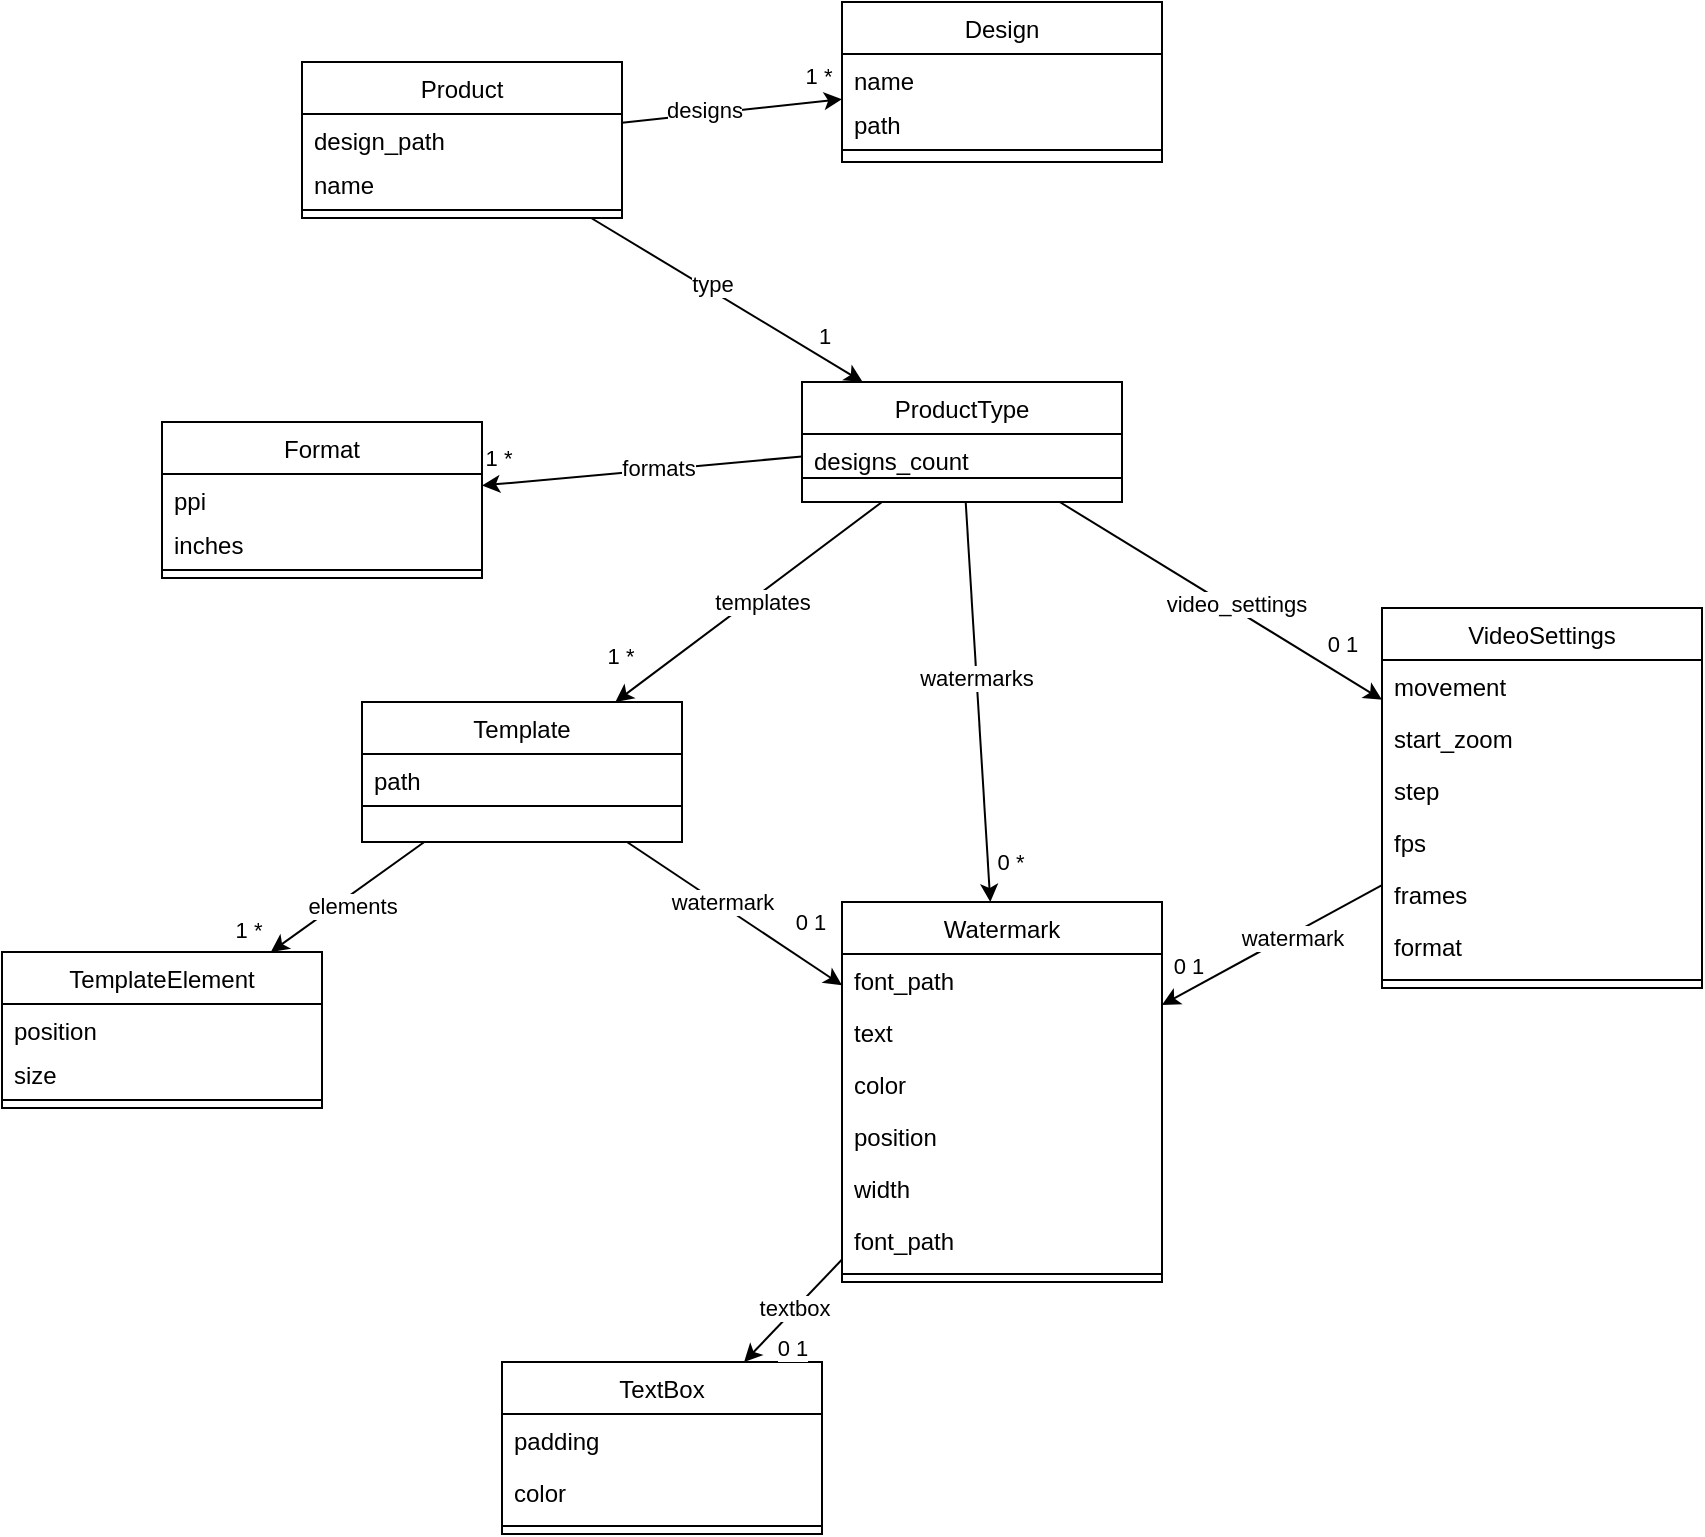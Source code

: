 <mxfile version="21.1.5" type="github">
  <diagram id="C5RBs43oDa-KdzZeNtuy" name="Page-1">
    <mxGraphModel dx="1434" dy="866" grid="1" gridSize="10" guides="1" tooltips="1" connect="1" arrows="1" fold="1" page="1" pageScale="1" pageWidth="827" pageHeight="1169" math="0" shadow="0">
      <root>
        <mxCell id="WIyWlLk6GJQsqaUBKTNV-0" />
        <mxCell id="WIyWlLk6GJQsqaUBKTNV-1" parent="WIyWlLk6GJQsqaUBKTNV-0" />
        <mxCell id="OQkiHe_5IFdhKGG0qFA8-10" value="Design" style="swimlane;fontStyle=0;align=center;verticalAlign=top;childLayout=stackLayout;horizontal=1;startSize=26;horizontalStack=0;resizeParent=1;resizeLast=0;collapsible=1;marginBottom=0;rounded=0;shadow=0;strokeWidth=1;" parent="WIyWlLk6GJQsqaUBKTNV-1" vertex="1">
          <mxGeometry x="470" y="110" width="160" height="80" as="geometry">
            <mxRectangle x="340" y="380" width="170" height="26" as="alternateBounds" />
          </mxGeometry>
        </mxCell>
        <mxCell id="OQkiHe_5IFdhKGG0qFA8-11" value="name" style="text;align=left;verticalAlign=top;spacingLeft=4;spacingRight=4;overflow=hidden;rotatable=0;points=[[0,0.5],[1,0.5]];portConstraint=eastwest;" parent="OQkiHe_5IFdhKGG0qFA8-10" vertex="1">
          <mxGeometry y="26" width="160" height="22" as="geometry" />
        </mxCell>
        <mxCell id="jyiX5HnJnZasH04H_NFC-26" value="path" style="text;align=left;verticalAlign=top;spacingLeft=4;spacingRight=4;overflow=hidden;rotatable=0;points=[[0,0.5],[1,0.5]];portConstraint=eastwest;" parent="OQkiHe_5IFdhKGG0qFA8-10" vertex="1">
          <mxGeometry y="48" width="160" height="22" as="geometry" />
        </mxCell>
        <mxCell id="OQkiHe_5IFdhKGG0qFA8-12" value="" style="line;html=1;strokeWidth=1;align=left;verticalAlign=middle;spacingTop=-1;spacingLeft=3;spacingRight=3;rotatable=0;labelPosition=right;points=[];portConstraint=eastwest;" parent="OQkiHe_5IFdhKGG0qFA8-10" vertex="1">
          <mxGeometry y="70" width="160" height="8" as="geometry" />
        </mxCell>
        <mxCell id="OQkiHe_5IFdhKGG0qFA8-13" value="Template" style="swimlane;fontStyle=0;align=center;verticalAlign=top;childLayout=stackLayout;horizontal=1;startSize=26;horizontalStack=0;resizeParent=1;resizeLast=0;collapsible=1;marginBottom=0;rounded=0;shadow=0;strokeWidth=1;" parent="WIyWlLk6GJQsqaUBKTNV-1" vertex="1">
          <mxGeometry x="230" y="460" width="160" height="70" as="geometry">
            <mxRectangle x="340" y="380" width="170" height="26" as="alternateBounds" />
          </mxGeometry>
        </mxCell>
        <mxCell id="OQkiHe_5IFdhKGG0qFA8-14" value="path" style="text;align=left;verticalAlign=top;spacingLeft=4;spacingRight=4;overflow=hidden;rotatable=0;points=[[0,0.5],[1,0.5]];portConstraint=eastwest;" parent="OQkiHe_5IFdhKGG0qFA8-13" vertex="1">
          <mxGeometry y="26" width="160" height="22" as="geometry" />
        </mxCell>
        <mxCell id="OQkiHe_5IFdhKGG0qFA8-15" value="" style="line;html=1;strokeWidth=1;align=left;verticalAlign=middle;spacingTop=-1;spacingLeft=3;spacingRight=3;rotatable=0;labelPosition=right;points=[];portConstraint=eastwest;" parent="OQkiHe_5IFdhKGG0qFA8-13" vertex="1">
          <mxGeometry y="48" width="160" height="8" as="geometry" />
        </mxCell>
        <mxCell id="OQkiHe_5IFdhKGG0qFA8-16" value="VideoSettings" style="swimlane;fontStyle=0;align=center;verticalAlign=top;childLayout=stackLayout;horizontal=1;startSize=26;horizontalStack=0;resizeParent=1;resizeLast=0;collapsible=1;marginBottom=0;rounded=0;shadow=0;strokeWidth=1;" parent="WIyWlLk6GJQsqaUBKTNV-1" vertex="1">
          <mxGeometry x="740" y="413" width="160" height="190" as="geometry">
            <mxRectangle x="340" y="380" width="170" height="26" as="alternateBounds" />
          </mxGeometry>
        </mxCell>
        <mxCell id="OQkiHe_5IFdhKGG0qFA8-17" value="movement" style="text;align=left;verticalAlign=top;spacingLeft=4;spacingRight=4;overflow=hidden;rotatable=0;points=[[0,0.5],[1,0.5]];portConstraint=eastwest;" parent="OQkiHe_5IFdhKGG0qFA8-16" vertex="1">
          <mxGeometry y="26" width="160" height="26" as="geometry" />
        </mxCell>
        <mxCell id="jyiX5HnJnZasH04H_NFC-55" value="start_zoom" style="text;align=left;verticalAlign=top;spacingLeft=4;spacingRight=4;overflow=hidden;rotatable=0;points=[[0,0.5],[1,0.5]];portConstraint=eastwest;" parent="OQkiHe_5IFdhKGG0qFA8-16" vertex="1">
          <mxGeometry y="52" width="160" height="26" as="geometry" />
        </mxCell>
        <mxCell id="jyiX5HnJnZasH04H_NFC-56" value="step" style="text;align=left;verticalAlign=top;spacingLeft=4;spacingRight=4;overflow=hidden;rotatable=0;points=[[0,0.5],[1,0.5]];portConstraint=eastwest;" parent="OQkiHe_5IFdhKGG0qFA8-16" vertex="1">
          <mxGeometry y="78" width="160" height="26" as="geometry" />
        </mxCell>
        <mxCell id="jyiX5HnJnZasH04H_NFC-58" value="fps" style="text;align=left;verticalAlign=top;spacingLeft=4;spacingRight=4;overflow=hidden;rotatable=0;points=[[0,0.5],[1,0.5]];portConstraint=eastwest;" parent="OQkiHe_5IFdhKGG0qFA8-16" vertex="1">
          <mxGeometry y="104" width="160" height="26" as="geometry" />
        </mxCell>
        <mxCell id="MuFP3AbdZs368-yH0EZ4-0" value="frames" style="text;align=left;verticalAlign=top;spacingLeft=4;spacingRight=4;overflow=hidden;rotatable=0;points=[[0,0.5],[1,0.5]];portConstraint=eastwest;" vertex="1" parent="OQkiHe_5IFdhKGG0qFA8-16">
          <mxGeometry y="130" width="160" height="26" as="geometry" />
        </mxCell>
        <mxCell id="jyiX5HnJnZasH04H_NFC-57" value="format" style="text;align=left;verticalAlign=top;spacingLeft=4;spacingRight=4;overflow=hidden;rotatable=0;points=[[0,0.5],[1,0.5]];portConstraint=eastwest;" parent="OQkiHe_5IFdhKGG0qFA8-16" vertex="1">
          <mxGeometry y="156" width="160" height="26" as="geometry" />
        </mxCell>
        <mxCell id="OQkiHe_5IFdhKGG0qFA8-18" value="" style="line;html=1;strokeWidth=1;align=left;verticalAlign=middle;spacingTop=-1;spacingLeft=3;spacingRight=3;rotatable=0;labelPosition=right;points=[];portConstraint=eastwest;" parent="OQkiHe_5IFdhKGG0qFA8-16" vertex="1">
          <mxGeometry y="182" width="160" height="8" as="geometry" />
        </mxCell>
        <mxCell id="OQkiHe_5IFdhKGG0qFA8-19" value="Watermark" style="swimlane;fontStyle=0;align=center;verticalAlign=top;childLayout=stackLayout;horizontal=1;startSize=26;horizontalStack=0;resizeParent=1;resizeLast=0;collapsible=1;marginBottom=0;rounded=0;shadow=0;strokeWidth=1;" parent="WIyWlLk6GJQsqaUBKTNV-1" vertex="1">
          <mxGeometry x="470" y="560" width="160" height="190" as="geometry">
            <mxRectangle x="340" y="380" width="170" height="26" as="alternateBounds" />
          </mxGeometry>
        </mxCell>
        <mxCell id="OQkiHe_5IFdhKGG0qFA8-20" value="font_path" style="text;align=left;verticalAlign=top;spacingLeft=4;spacingRight=4;overflow=hidden;rotatable=0;points=[[0,0.5],[1,0.5]];portConstraint=eastwest;" parent="OQkiHe_5IFdhKGG0qFA8-19" vertex="1">
          <mxGeometry y="26" width="160" height="26" as="geometry" />
        </mxCell>
        <mxCell id="jyiX5HnJnZasH04H_NFC-37" value="text" style="text;align=left;verticalAlign=top;spacingLeft=4;spacingRight=4;overflow=hidden;rotatable=0;points=[[0,0.5],[1,0.5]];portConstraint=eastwest;" parent="OQkiHe_5IFdhKGG0qFA8-19" vertex="1">
          <mxGeometry y="52" width="160" height="26" as="geometry" />
        </mxCell>
        <mxCell id="jyiX5HnJnZasH04H_NFC-38" value="color" style="text;align=left;verticalAlign=top;spacingLeft=4;spacingRight=4;overflow=hidden;rotatable=0;points=[[0,0.5],[1,0.5]];portConstraint=eastwest;" parent="OQkiHe_5IFdhKGG0qFA8-19" vertex="1">
          <mxGeometry y="78" width="160" height="26" as="geometry" />
        </mxCell>
        <mxCell id="jyiX5HnJnZasH04H_NFC-39" value="position" style="text;align=left;verticalAlign=top;spacingLeft=4;spacingRight=4;overflow=hidden;rotatable=0;points=[[0,0.5],[1,0.5]];portConstraint=eastwest;" parent="OQkiHe_5IFdhKGG0qFA8-19" vertex="1">
          <mxGeometry y="104" width="160" height="26" as="geometry" />
        </mxCell>
        <mxCell id="jyiX5HnJnZasH04H_NFC-40" value="width" style="text;align=left;verticalAlign=top;spacingLeft=4;spacingRight=4;overflow=hidden;rotatable=0;points=[[0,0.5],[1,0.5]];portConstraint=eastwest;" parent="OQkiHe_5IFdhKGG0qFA8-19" vertex="1">
          <mxGeometry y="130" width="160" height="26" as="geometry" />
        </mxCell>
        <mxCell id="jyiX5HnJnZasH04H_NFC-36" value="font_path" style="text;align=left;verticalAlign=top;spacingLeft=4;spacingRight=4;overflow=hidden;rotatable=0;points=[[0,0.5],[1,0.5]];portConstraint=eastwest;" parent="OQkiHe_5IFdhKGG0qFA8-19" vertex="1">
          <mxGeometry y="156" width="160" height="26" as="geometry" />
        </mxCell>
        <mxCell id="OQkiHe_5IFdhKGG0qFA8-21" value="" style="line;html=1;strokeWidth=1;align=left;verticalAlign=middle;spacingTop=-1;spacingLeft=3;spacingRight=3;rotatable=0;labelPosition=right;points=[];portConstraint=eastwest;" parent="OQkiHe_5IFdhKGG0qFA8-19" vertex="1">
          <mxGeometry y="182" width="160" height="8" as="geometry" />
        </mxCell>
        <mxCell id="jyiX5HnJnZasH04H_NFC-0" value="Product" style="swimlane;fontStyle=0;align=center;verticalAlign=top;childLayout=stackLayout;horizontal=1;startSize=26;horizontalStack=0;resizeParent=1;resizeLast=0;collapsible=1;marginBottom=0;rounded=0;shadow=0;strokeWidth=1;" parent="WIyWlLk6GJQsqaUBKTNV-1" vertex="1">
          <mxGeometry x="200" y="140" width="160" height="78" as="geometry">
            <mxRectangle x="340" y="380" width="170" height="26" as="alternateBounds" />
          </mxGeometry>
        </mxCell>
        <mxCell id="jyiX5HnJnZasH04H_NFC-1" value="design_path" style="text;align=left;verticalAlign=top;spacingLeft=4;spacingRight=4;overflow=hidden;rotatable=0;points=[[0,0.5],[1,0.5]];portConstraint=eastwest;" parent="jyiX5HnJnZasH04H_NFC-0" vertex="1">
          <mxGeometry y="26" width="160" height="22" as="geometry" />
        </mxCell>
        <mxCell id="jyiX5HnJnZasH04H_NFC-28" value="name" style="text;align=left;verticalAlign=top;spacingLeft=4;spacingRight=4;overflow=hidden;rotatable=0;points=[[0,0.5],[1,0.5]];portConstraint=eastwest;" parent="jyiX5HnJnZasH04H_NFC-0" vertex="1">
          <mxGeometry y="48" width="160" height="22" as="geometry" />
        </mxCell>
        <mxCell id="jyiX5HnJnZasH04H_NFC-2" value="" style="line;html=1;strokeWidth=1;align=left;verticalAlign=middle;spacingTop=-1;spacingLeft=3;spacingRight=3;rotatable=0;labelPosition=right;points=[];portConstraint=eastwest;" parent="jyiX5HnJnZasH04H_NFC-0" vertex="1">
          <mxGeometry y="70" width="160" height="8" as="geometry" />
        </mxCell>
        <mxCell id="jyiX5HnJnZasH04H_NFC-3" value="ProductType" style="swimlane;fontStyle=0;align=center;verticalAlign=top;childLayout=stackLayout;horizontal=1;startSize=26;horizontalStack=0;resizeParent=1;resizeLast=0;collapsible=1;marginBottom=0;rounded=0;shadow=0;strokeWidth=1;" parent="WIyWlLk6GJQsqaUBKTNV-1" vertex="1">
          <mxGeometry x="450" y="300" width="160" height="60" as="geometry">
            <mxRectangle x="340" y="380" width="170" height="26" as="alternateBounds" />
          </mxGeometry>
        </mxCell>
        <mxCell id="jyiX5HnJnZasH04H_NFC-4" value="designs_count&#xa;" style="text;align=left;verticalAlign=top;spacingLeft=4;spacingRight=4;overflow=hidden;rotatable=0;points=[[0,0.5],[1,0.5]];portConstraint=eastwest;" parent="jyiX5HnJnZasH04H_NFC-3" vertex="1">
          <mxGeometry y="26" width="160" height="18" as="geometry" />
        </mxCell>
        <mxCell id="jyiX5HnJnZasH04H_NFC-5" value="" style="line;html=1;strokeWidth=1;align=left;verticalAlign=middle;spacingTop=-1;spacingLeft=3;spacingRight=3;rotatable=0;labelPosition=right;points=[];portConstraint=eastwest;" parent="jyiX5HnJnZasH04H_NFC-3" vertex="1">
          <mxGeometry y="44" width="160" height="8" as="geometry" />
        </mxCell>
        <mxCell id="jyiX5HnJnZasH04H_NFC-6" value="Format" style="swimlane;fontStyle=0;align=center;verticalAlign=top;childLayout=stackLayout;horizontal=1;startSize=26;horizontalStack=0;resizeParent=1;resizeLast=0;collapsible=1;marginBottom=0;rounded=0;shadow=0;strokeWidth=1;" parent="WIyWlLk6GJQsqaUBKTNV-1" vertex="1">
          <mxGeometry x="130" y="320" width="160" height="78" as="geometry">
            <mxRectangle x="340" y="380" width="170" height="26" as="alternateBounds" />
          </mxGeometry>
        </mxCell>
        <mxCell id="jyiX5HnJnZasH04H_NFC-7" value="ppi" style="text;align=left;verticalAlign=top;spacingLeft=4;spacingRight=4;overflow=hidden;rotatable=0;points=[[0,0.5],[1,0.5]];portConstraint=eastwest;" parent="jyiX5HnJnZasH04H_NFC-6" vertex="1">
          <mxGeometry y="26" width="160" height="22" as="geometry" />
        </mxCell>
        <mxCell id="jyiX5HnJnZasH04H_NFC-35" value="inches" style="text;align=left;verticalAlign=top;spacingLeft=4;spacingRight=4;overflow=hidden;rotatable=0;points=[[0,0.5],[1,0.5]];portConstraint=eastwest;" parent="jyiX5HnJnZasH04H_NFC-6" vertex="1">
          <mxGeometry y="48" width="160" height="22" as="geometry" />
        </mxCell>
        <mxCell id="jyiX5HnJnZasH04H_NFC-8" value="" style="line;html=1;strokeWidth=1;align=left;verticalAlign=middle;spacingTop=-1;spacingLeft=3;spacingRight=3;rotatable=0;labelPosition=right;points=[];portConstraint=eastwest;" parent="jyiX5HnJnZasH04H_NFC-6" vertex="1">
          <mxGeometry y="70" width="160" height="8" as="geometry" />
        </mxCell>
        <mxCell id="jyiX5HnJnZasH04H_NFC-9" value="" style="endArrow=classic;html=1;rounded=0;" parent="WIyWlLk6GJQsqaUBKTNV-1" source="jyiX5HnJnZasH04H_NFC-0" target="jyiX5HnJnZasH04H_NFC-3" edge="1">
          <mxGeometry width="50" height="50" relative="1" as="geometry">
            <mxPoint x="30" y="270" as="sourcePoint" />
            <mxPoint x="80" y="220" as="targetPoint" />
          </mxGeometry>
        </mxCell>
        <mxCell id="jyiX5HnJnZasH04H_NFC-10" value="1" style="edgeLabel;html=1;align=center;verticalAlign=middle;resizable=0;points=[];" parent="jyiX5HnJnZasH04H_NFC-9" vertex="1" connectable="0">
          <mxGeometry x="0.494" y="3" relative="1" as="geometry">
            <mxPoint x="13" as="offset" />
          </mxGeometry>
        </mxCell>
        <mxCell id="jyiX5HnJnZasH04H_NFC-29" value="type" style="edgeLabel;html=1;align=center;verticalAlign=middle;resizable=0;points=[];" parent="jyiX5HnJnZasH04H_NFC-9" vertex="1" connectable="0">
          <mxGeometry x="-0.208" y="-6" relative="1" as="geometry">
            <mxPoint x="9" y="-5" as="offset" />
          </mxGeometry>
        </mxCell>
        <mxCell id="jyiX5HnJnZasH04H_NFC-11" value="" style="endArrow=classic;html=1;rounded=0;" parent="WIyWlLk6GJQsqaUBKTNV-1" source="jyiX5HnJnZasH04H_NFC-0" target="OQkiHe_5IFdhKGG0qFA8-10" edge="1">
          <mxGeometry width="50" height="50" relative="1" as="geometry">
            <mxPoint x="370" y="215" as="sourcePoint" />
            <mxPoint x="450" y="245" as="targetPoint" />
          </mxGeometry>
        </mxCell>
        <mxCell id="jyiX5HnJnZasH04H_NFC-12" value="1 *" style="edgeLabel;html=1;align=center;verticalAlign=middle;resizable=0;points=[];" parent="jyiX5HnJnZasH04H_NFC-11" vertex="1" connectable="0">
          <mxGeometry x="0.494" y="3" relative="1" as="geometry">
            <mxPoint x="16" y="-12" as="offset" />
          </mxGeometry>
        </mxCell>
        <mxCell id="jyiX5HnJnZasH04H_NFC-27" value="designs" style="edgeLabel;html=1;align=center;verticalAlign=middle;resizable=0;points=[];" parent="jyiX5HnJnZasH04H_NFC-11" vertex="1" connectable="0">
          <mxGeometry x="-0.254" y="2" relative="1" as="geometry">
            <mxPoint as="offset" />
          </mxGeometry>
        </mxCell>
        <mxCell id="jyiX5HnJnZasH04H_NFC-14" value="" style="endArrow=classic;html=1;rounded=0;" parent="WIyWlLk6GJQsqaUBKTNV-1" source="jyiX5HnJnZasH04H_NFC-3" target="jyiX5HnJnZasH04H_NFC-6" edge="1">
          <mxGeometry width="50" height="50" relative="1" as="geometry">
            <mxPoint x="380" y="225" as="sourcePoint" />
            <mxPoint x="460" y="255" as="targetPoint" />
          </mxGeometry>
        </mxCell>
        <mxCell id="jyiX5HnJnZasH04H_NFC-15" value="1 *" style="edgeLabel;html=1;align=center;verticalAlign=middle;resizable=0;points=[];" parent="jyiX5HnJnZasH04H_NFC-14" vertex="1" connectable="0">
          <mxGeometry x="0.494" y="3" relative="1" as="geometry">
            <mxPoint x="-33" y="-13" as="offset" />
          </mxGeometry>
        </mxCell>
        <mxCell id="jyiX5HnJnZasH04H_NFC-34" value="formats" style="edgeLabel;html=1;align=center;verticalAlign=middle;resizable=0;points=[];" parent="jyiX5HnJnZasH04H_NFC-14" vertex="1" connectable="0">
          <mxGeometry x="-0.105" y="-1" relative="1" as="geometry">
            <mxPoint as="offset" />
          </mxGeometry>
        </mxCell>
        <mxCell id="jyiX5HnJnZasH04H_NFC-16" value="" style="endArrow=classic;html=1;rounded=0;" parent="WIyWlLk6GJQsqaUBKTNV-1" source="jyiX5HnJnZasH04H_NFC-3" target="OQkiHe_5IFdhKGG0qFA8-19" edge="1">
          <mxGeometry width="50" height="50" relative="1" as="geometry">
            <mxPoint x="390" y="235" as="sourcePoint" />
            <mxPoint x="470" y="265" as="targetPoint" />
          </mxGeometry>
        </mxCell>
        <mxCell id="jyiX5HnJnZasH04H_NFC-17" value="0 *" style="edgeLabel;html=1;align=center;verticalAlign=middle;resizable=0;points=[];" parent="jyiX5HnJnZasH04H_NFC-16" vertex="1" connectable="0">
          <mxGeometry x="0.494" y="3" relative="1" as="geometry">
            <mxPoint x="10" y="31" as="offset" />
          </mxGeometry>
        </mxCell>
        <mxCell id="jyiX5HnJnZasH04H_NFC-32" value="watermarks" style="edgeLabel;html=1;align=center;verticalAlign=middle;resizable=0;points=[];" parent="jyiX5HnJnZasH04H_NFC-16" vertex="1" connectable="0">
          <mxGeometry x="-0.128" relative="1" as="geometry">
            <mxPoint as="offset" />
          </mxGeometry>
        </mxCell>
        <mxCell id="jyiX5HnJnZasH04H_NFC-18" value="" style="endArrow=classic;html=1;rounded=0;" parent="WIyWlLk6GJQsqaUBKTNV-1" source="jyiX5HnJnZasH04H_NFC-3" target="OQkiHe_5IFdhKGG0qFA8-16" edge="1">
          <mxGeometry width="50" height="50" relative="1" as="geometry">
            <mxPoint x="400" y="245" as="sourcePoint" />
            <mxPoint x="480" y="275" as="targetPoint" />
          </mxGeometry>
        </mxCell>
        <mxCell id="jyiX5HnJnZasH04H_NFC-19" value="0 1" style="edgeLabel;html=1;align=center;verticalAlign=middle;resizable=0;points=[];" parent="jyiX5HnJnZasH04H_NFC-18" vertex="1" connectable="0">
          <mxGeometry x="0.494" y="3" relative="1" as="geometry">
            <mxPoint x="19" as="offset" />
          </mxGeometry>
        </mxCell>
        <mxCell id="jyiX5HnJnZasH04H_NFC-31" value="video_settings" style="edgeLabel;html=1;align=center;verticalAlign=middle;resizable=0;points=[];" parent="jyiX5HnJnZasH04H_NFC-18" vertex="1" connectable="0">
          <mxGeometry x="0.181" y="-1" relative="1" as="geometry">
            <mxPoint x="-7" y="-8" as="offset" />
          </mxGeometry>
        </mxCell>
        <mxCell id="jyiX5HnJnZasH04H_NFC-20" value="" style="endArrow=classic;html=1;rounded=0;" parent="WIyWlLk6GJQsqaUBKTNV-1" source="jyiX5HnJnZasH04H_NFC-3" target="OQkiHe_5IFdhKGG0qFA8-13" edge="1">
          <mxGeometry width="50" height="50" relative="1" as="geometry">
            <mxPoint x="410" y="255" as="sourcePoint" />
            <mxPoint x="490" y="285" as="targetPoint" />
          </mxGeometry>
        </mxCell>
        <mxCell id="jyiX5HnJnZasH04H_NFC-21" value="1 *" style="edgeLabel;html=1;align=center;verticalAlign=middle;resizable=0;points=[];" parent="jyiX5HnJnZasH04H_NFC-20" vertex="1" connectable="0">
          <mxGeometry x="0.494" y="3" relative="1" as="geometry">
            <mxPoint x="-33" as="offset" />
          </mxGeometry>
        </mxCell>
        <mxCell id="jyiX5HnJnZasH04H_NFC-33" value="templates" style="edgeLabel;html=1;align=center;verticalAlign=middle;resizable=0;points=[];" parent="jyiX5HnJnZasH04H_NFC-20" vertex="1" connectable="0">
          <mxGeometry x="-0.17" y="2" relative="1" as="geometry">
            <mxPoint x="-6" y="7" as="offset" />
          </mxGeometry>
        </mxCell>
        <mxCell id="jyiX5HnJnZasH04H_NFC-22" value="" style="endArrow=classic;html=1;rounded=0;" parent="WIyWlLk6GJQsqaUBKTNV-1" source="OQkiHe_5IFdhKGG0qFA8-13" target="OQkiHe_5IFdhKGG0qFA8-19" edge="1">
          <mxGeometry width="50" height="50" relative="1" as="geometry">
            <mxPoint x="420" y="265" as="sourcePoint" />
            <mxPoint x="500" y="295" as="targetPoint" />
          </mxGeometry>
        </mxCell>
        <mxCell id="jyiX5HnJnZasH04H_NFC-23" value="0 1" style="edgeLabel;html=1;align=center;verticalAlign=middle;resizable=0;points=[];" parent="jyiX5HnJnZasH04H_NFC-22" vertex="1" connectable="0">
          <mxGeometry x="0.494" y="3" relative="1" as="geometry">
            <mxPoint x="9" y="-11" as="offset" />
          </mxGeometry>
        </mxCell>
        <mxCell id="jyiX5HnJnZasH04H_NFC-59" value="watermark" style="edgeLabel;html=1;align=center;verticalAlign=middle;resizable=0;points=[];" parent="jyiX5HnJnZasH04H_NFC-22" vertex="1" connectable="0">
          <mxGeometry x="-0.148" y="7" relative="1" as="geometry">
            <mxPoint x="-2" y="5" as="offset" />
          </mxGeometry>
        </mxCell>
        <mxCell id="jyiX5HnJnZasH04H_NFC-24" value="" style="endArrow=classic;html=1;rounded=0;" parent="WIyWlLk6GJQsqaUBKTNV-1" source="OQkiHe_5IFdhKGG0qFA8-16" target="OQkiHe_5IFdhKGG0qFA8-19" edge="1">
          <mxGeometry width="50" height="50" relative="1" as="geometry">
            <mxPoint x="430" y="275" as="sourcePoint" />
            <mxPoint x="510" y="305" as="targetPoint" />
          </mxGeometry>
        </mxCell>
        <mxCell id="jyiX5HnJnZasH04H_NFC-25" value="0 1" style="edgeLabel;html=1;align=center;verticalAlign=middle;resizable=0;points=[];" parent="jyiX5HnJnZasH04H_NFC-24" vertex="1" connectable="0">
          <mxGeometry x="0.494" y="3" relative="1" as="geometry">
            <mxPoint x="-17" y="-7" as="offset" />
          </mxGeometry>
        </mxCell>
        <mxCell id="jyiX5HnJnZasH04H_NFC-61" value="watermark" style="edgeLabel;html=1;align=center;verticalAlign=middle;resizable=0;points=[];" parent="jyiX5HnJnZasH04H_NFC-24" vertex="1" connectable="0">
          <mxGeometry x="-0.193" y="3" relative="1" as="geometry">
            <mxPoint x="-2" y="-1" as="offset" />
          </mxGeometry>
        </mxCell>
        <mxCell id="jyiX5HnJnZasH04H_NFC-42" value="TextBox" style="swimlane;fontStyle=0;align=center;verticalAlign=top;childLayout=stackLayout;horizontal=1;startSize=26;horizontalStack=0;resizeParent=1;resizeLast=0;collapsible=1;marginBottom=0;rounded=0;shadow=0;strokeWidth=1;" parent="WIyWlLk6GJQsqaUBKTNV-1" vertex="1">
          <mxGeometry x="300" y="790" width="160" height="86" as="geometry">
            <mxRectangle x="340" y="380" width="170" height="26" as="alternateBounds" />
          </mxGeometry>
        </mxCell>
        <mxCell id="jyiX5HnJnZasH04H_NFC-43" value="padding" style="text;align=left;verticalAlign=top;spacingLeft=4;spacingRight=4;overflow=hidden;rotatable=0;points=[[0,0.5],[1,0.5]];portConstraint=eastwest;" parent="jyiX5HnJnZasH04H_NFC-42" vertex="1">
          <mxGeometry y="26" width="160" height="26" as="geometry" />
        </mxCell>
        <mxCell id="jyiX5HnJnZasH04H_NFC-45" value="color" style="text;align=left;verticalAlign=top;spacingLeft=4;spacingRight=4;overflow=hidden;rotatable=0;points=[[0,0.5],[1,0.5]];portConstraint=eastwest;" parent="jyiX5HnJnZasH04H_NFC-42" vertex="1">
          <mxGeometry y="52" width="160" height="26" as="geometry" />
        </mxCell>
        <mxCell id="jyiX5HnJnZasH04H_NFC-44" value="" style="line;html=1;strokeWidth=1;align=left;verticalAlign=middle;spacingTop=-1;spacingLeft=3;spacingRight=3;rotatable=0;labelPosition=right;points=[];portConstraint=eastwest;" parent="jyiX5HnJnZasH04H_NFC-42" vertex="1">
          <mxGeometry y="78" width="160" height="8" as="geometry" />
        </mxCell>
        <mxCell id="jyiX5HnJnZasH04H_NFC-46" value="" style="endArrow=classic;html=1;rounded=0;" parent="WIyWlLk6GJQsqaUBKTNV-1" source="OQkiHe_5IFdhKGG0qFA8-19" target="jyiX5HnJnZasH04H_NFC-42" edge="1">
          <mxGeometry width="50" height="50" relative="1" as="geometry">
            <mxPoint x="373" y="540" as="sourcePoint" />
            <mxPoint x="480" y="612" as="targetPoint" />
          </mxGeometry>
        </mxCell>
        <mxCell id="jyiX5HnJnZasH04H_NFC-47" value="0 1" style="edgeLabel;html=1;align=center;verticalAlign=middle;resizable=0;points=[];" parent="jyiX5HnJnZasH04H_NFC-46" vertex="1" connectable="0">
          <mxGeometry x="0.494" y="3" relative="1" as="geometry">
            <mxPoint x="9" y="4" as="offset" />
          </mxGeometry>
        </mxCell>
        <mxCell id="jyiX5HnJnZasH04H_NFC-60" value="textbox" style="edgeLabel;html=1;align=center;verticalAlign=middle;resizable=0;points=[];" parent="jyiX5HnJnZasH04H_NFC-46" vertex="1" connectable="0">
          <mxGeometry x="-0.376" relative="1" as="geometry">
            <mxPoint x="-9" y="8" as="offset" />
          </mxGeometry>
        </mxCell>
        <mxCell id="jyiX5HnJnZasH04H_NFC-48" value="TemplateElement" style="swimlane;fontStyle=0;align=center;verticalAlign=top;childLayout=stackLayout;horizontal=1;startSize=26;horizontalStack=0;resizeParent=1;resizeLast=0;collapsible=1;marginBottom=0;rounded=0;shadow=0;strokeWidth=1;" parent="WIyWlLk6GJQsqaUBKTNV-1" vertex="1">
          <mxGeometry x="50" y="585" width="160" height="78" as="geometry">
            <mxRectangle x="340" y="380" width="170" height="26" as="alternateBounds" />
          </mxGeometry>
        </mxCell>
        <mxCell id="jyiX5HnJnZasH04H_NFC-49" value="position" style="text;align=left;verticalAlign=top;spacingLeft=4;spacingRight=4;overflow=hidden;rotatable=0;points=[[0,0.5],[1,0.5]];portConstraint=eastwest;" parent="jyiX5HnJnZasH04H_NFC-48" vertex="1">
          <mxGeometry y="26" width="160" height="22" as="geometry" />
        </mxCell>
        <mxCell id="jyiX5HnJnZasH04H_NFC-51" value="size" style="text;align=left;verticalAlign=top;spacingLeft=4;spacingRight=4;overflow=hidden;rotatable=0;points=[[0,0.5],[1,0.5]];portConstraint=eastwest;" parent="jyiX5HnJnZasH04H_NFC-48" vertex="1">
          <mxGeometry y="48" width="160" height="22" as="geometry" />
        </mxCell>
        <mxCell id="jyiX5HnJnZasH04H_NFC-50" value="" style="line;html=1;strokeWidth=1;align=left;verticalAlign=middle;spacingTop=-1;spacingLeft=3;spacingRight=3;rotatable=0;labelPosition=right;points=[];portConstraint=eastwest;" parent="jyiX5HnJnZasH04H_NFC-48" vertex="1">
          <mxGeometry y="70" width="160" height="8" as="geometry" />
        </mxCell>
        <mxCell id="jyiX5HnJnZasH04H_NFC-52" value="" style="endArrow=classic;html=1;rounded=0;" parent="WIyWlLk6GJQsqaUBKTNV-1" source="OQkiHe_5IFdhKGG0qFA8-13" target="jyiX5HnJnZasH04H_NFC-48" edge="1">
          <mxGeometry width="50" height="50" relative="1" as="geometry">
            <mxPoint x="500" y="370" as="sourcePoint" />
            <mxPoint x="367" y="470" as="targetPoint" />
          </mxGeometry>
        </mxCell>
        <mxCell id="jyiX5HnJnZasH04H_NFC-53" value="1 *" style="edgeLabel;html=1;align=center;verticalAlign=middle;resizable=0;points=[];" parent="jyiX5HnJnZasH04H_NFC-52" vertex="1" connectable="0">
          <mxGeometry x="0.494" y="3" relative="1" as="geometry">
            <mxPoint x="-33" as="offset" />
          </mxGeometry>
        </mxCell>
        <mxCell id="jyiX5HnJnZasH04H_NFC-54" value="elements" style="edgeLabel;html=1;align=center;verticalAlign=middle;resizable=0;points=[];" parent="jyiX5HnJnZasH04H_NFC-52" vertex="1" connectable="0">
          <mxGeometry x="-0.17" y="2" relative="1" as="geometry">
            <mxPoint x="-6" y="7" as="offset" />
          </mxGeometry>
        </mxCell>
      </root>
    </mxGraphModel>
  </diagram>
</mxfile>

